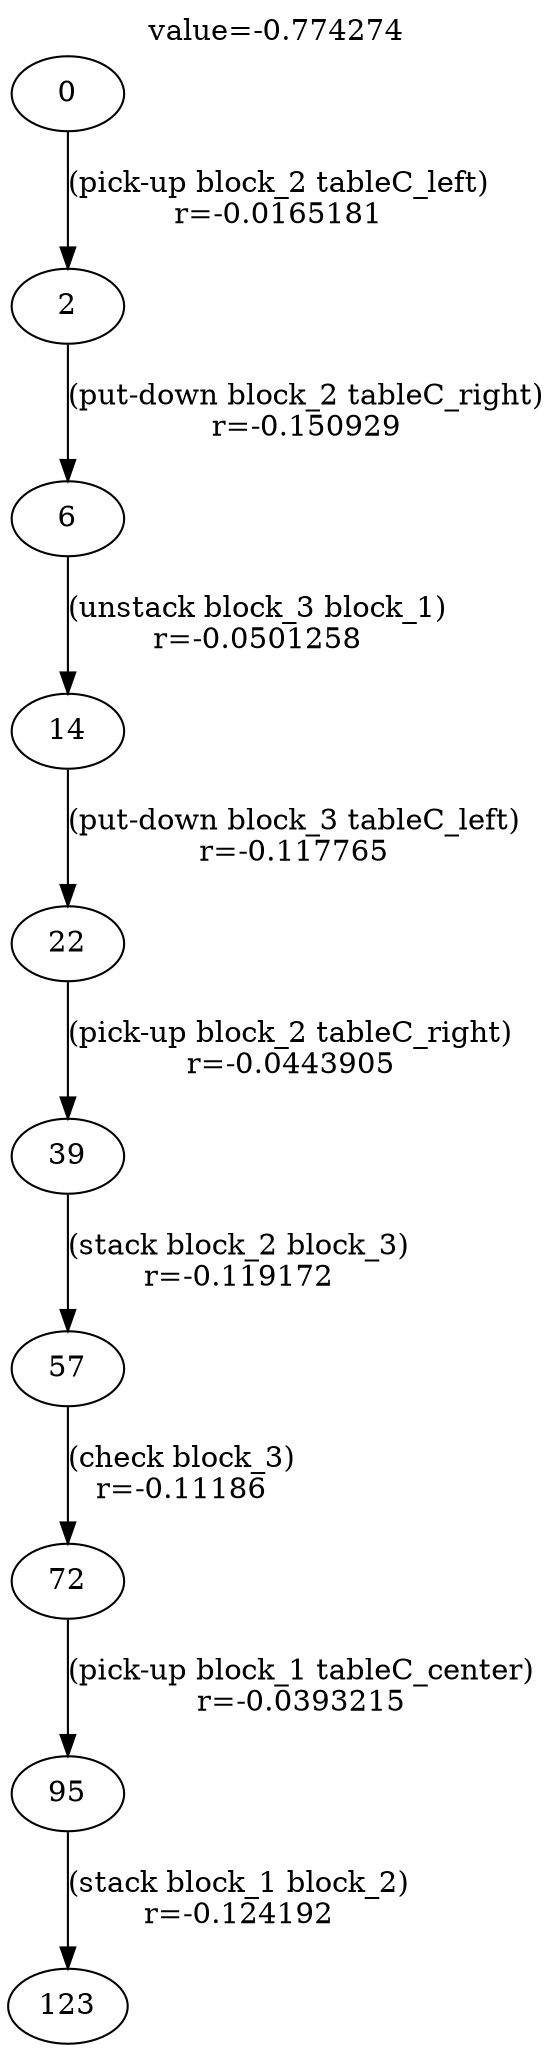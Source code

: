 digraph g{
label="value=-0.774274"
labelloc=top
0->2 [ label="(pick-up block_2 tableC_left)
r=-0.0165181" ];
2->6 [ label="(put-down block_2 tableC_right)
r=-0.150929" ];
6->14 [ label="(unstack block_3 block_1)
r=-0.0501258" ];
14->22 [ label="(put-down block_3 tableC_left)
r=-0.117765" ];
22->39 [ label="(pick-up block_2 tableC_right)
r=-0.0443905" ];
39->57 [ label="(stack block_2 block_3)
r=-0.119172" ];
57->72 [ label="(check block_3)
r=-0.11186" ];
72->95 [ label="(pick-up block_1 tableC_center)
r=-0.0393215" ];
95->123 [ label="(stack block_1 block_2)
r=-0.124192" ];
}

